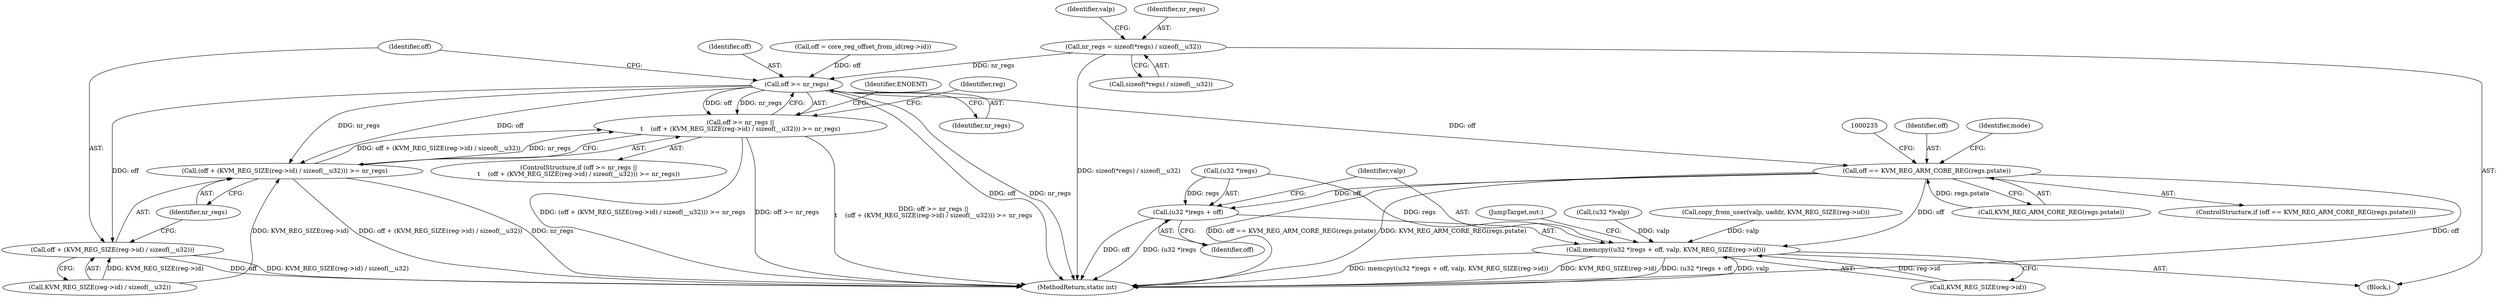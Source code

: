 digraph "0_linux_2a3f93459d689d990b3ecfbe782fec89b97d3279@API" {
"1000121" [label="(Call,nr_regs = sizeof(*regs) / sizeof(__u32))"];
"1000148" [label="(Call,off >= nr_regs)"];
"1000147" [label="(Call,off >= nr_regs ||\n\t    (off + (KVM_REG_SIZE(reg->id) / sizeof(__u32))) >= nr_regs)"];
"1000151" [label="(Call,(off + (KVM_REG_SIZE(reg->id) / sizeof(__u32))) >= nr_regs)"];
"1000152" [label="(Call,off + (KVM_REG_SIZE(reg->id) / sizeof(__u32)))"];
"1000197" [label="(Call,off == KVM_REG_ARM_CORE_REG(regs.pstate))"];
"1000232" [label="(Call,memcpy((u32 *)regs + off, valp, KVM_REG_SIZE(reg->id)))"];
"1000233" [label="(Call,(u32 *)regs + off)"];
"1000209" [label="(Call,(u32 *)valp)"];
"1000161" [label="(Identifier,nr_regs)"];
"1000239" [label="(Call,KVM_REG_SIZE(reg->id))"];
"1000150" [label="(Identifier,nr_regs)"];
"1000123" [label="(Call,sizeof(*regs) / sizeof(__u32))"];
"1000152" [label="(Call,off + (KVM_REG_SIZE(reg->id) / sizeof(__u32)))"];
"1000164" [label="(Identifier,ENOENT)"];
"1000198" [label="(Identifier,off)"];
"1000140" [label="(Call,off = core_reg_offset_from_id(reg->id))"];
"1000234" [label="(Call,(u32 *)regs)"];
"1000183" [label="(Call,copy_from_user(valp, uaddr, KVM_REG_SIZE(reg->id)))"];
"1000197" [label="(Call,off == KVM_REG_ARM_CORE_REG(regs.pstate))"];
"1000199" [label="(Call,KVM_REG_ARM_CORE_REG(regs.pstate))"];
"1000233" [label="(Call,(u32 *)regs + off)"];
"1000146" [label="(ControlStructure,if (off >= nr_regs ||\n\t    (off + (KVM_REG_SIZE(reg->id) / sizeof(__u32))) >= nr_regs))"];
"1000121" [label="(Call,nr_regs = sizeof(*regs) / sizeof(__u32))"];
"1000237" [label="(Identifier,off)"];
"1000206" [label="(Identifier,mode)"];
"1000196" [label="(ControlStructure,if (off == KVM_REG_ARM_CORE_REG(regs.pstate)))"];
"1000148" [label="(Call,off >= nr_regs)"];
"1000149" [label="(Identifier,off)"];
"1000153" [label="(Identifier,off)"];
"1000238" [label="(Identifier,valp)"];
"1000132" [label="(Identifier,valp)"];
"1000232" [label="(Call,memcpy((u32 *)regs + off, valp, KVM_REG_SIZE(reg->id)))"];
"1000243" [label="(JumpTarget,out:)"];
"1000154" [label="(Call,KVM_REG_SIZE(reg->id) / sizeof(__u32))"];
"1000122" [label="(Identifier,nr_regs)"];
"1000246" [label="(MethodReturn,static int)"];
"1000147" [label="(Call,off >= nr_regs ||\n\t    (off + (KVM_REG_SIZE(reg->id) / sizeof(__u32))) >= nr_regs)"];
"1000167" [label="(Identifier,reg)"];
"1000104" [label="(Block,)"];
"1000151" [label="(Call,(off + (KVM_REG_SIZE(reg->id) / sizeof(__u32))) >= nr_regs)"];
"1000121" -> "1000104"  [label="AST: "];
"1000121" -> "1000123"  [label="CFG: "];
"1000122" -> "1000121"  [label="AST: "];
"1000123" -> "1000121"  [label="AST: "];
"1000132" -> "1000121"  [label="CFG: "];
"1000121" -> "1000246"  [label="DDG: sizeof(*regs) / sizeof(__u32)"];
"1000121" -> "1000148"  [label="DDG: nr_regs"];
"1000148" -> "1000147"  [label="AST: "];
"1000148" -> "1000150"  [label="CFG: "];
"1000149" -> "1000148"  [label="AST: "];
"1000150" -> "1000148"  [label="AST: "];
"1000153" -> "1000148"  [label="CFG: "];
"1000147" -> "1000148"  [label="CFG: "];
"1000148" -> "1000246"  [label="DDG: off"];
"1000148" -> "1000246"  [label="DDG: nr_regs"];
"1000148" -> "1000147"  [label="DDG: off"];
"1000148" -> "1000147"  [label="DDG: nr_regs"];
"1000140" -> "1000148"  [label="DDG: off"];
"1000148" -> "1000151"  [label="DDG: off"];
"1000148" -> "1000151"  [label="DDG: nr_regs"];
"1000148" -> "1000152"  [label="DDG: off"];
"1000148" -> "1000197"  [label="DDG: off"];
"1000147" -> "1000146"  [label="AST: "];
"1000147" -> "1000151"  [label="CFG: "];
"1000151" -> "1000147"  [label="AST: "];
"1000164" -> "1000147"  [label="CFG: "];
"1000167" -> "1000147"  [label="CFG: "];
"1000147" -> "1000246"  [label="DDG: (off + (KVM_REG_SIZE(reg->id) / sizeof(__u32))) >= nr_regs"];
"1000147" -> "1000246"  [label="DDG: off >= nr_regs"];
"1000147" -> "1000246"  [label="DDG: off >= nr_regs ||\n\t    (off + (KVM_REG_SIZE(reg->id) / sizeof(__u32))) >= nr_regs"];
"1000151" -> "1000147"  [label="DDG: off + (KVM_REG_SIZE(reg->id) / sizeof(__u32))"];
"1000151" -> "1000147"  [label="DDG: nr_regs"];
"1000151" -> "1000161"  [label="CFG: "];
"1000152" -> "1000151"  [label="AST: "];
"1000161" -> "1000151"  [label="AST: "];
"1000151" -> "1000246"  [label="DDG: off + (KVM_REG_SIZE(reg->id) / sizeof(__u32))"];
"1000151" -> "1000246"  [label="DDG: nr_regs"];
"1000154" -> "1000151"  [label="DDG: KVM_REG_SIZE(reg->id)"];
"1000152" -> "1000154"  [label="CFG: "];
"1000153" -> "1000152"  [label="AST: "];
"1000154" -> "1000152"  [label="AST: "];
"1000161" -> "1000152"  [label="CFG: "];
"1000152" -> "1000246"  [label="DDG: off"];
"1000152" -> "1000246"  [label="DDG: KVM_REG_SIZE(reg->id) / sizeof(__u32)"];
"1000154" -> "1000152"  [label="DDG: KVM_REG_SIZE(reg->id)"];
"1000197" -> "1000196"  [label="AST: "];
"1000197" -> "1000199"  [label="CFG: "];
"1000198" -> "1000197"  [label="AST: "];
"1000199" -> "1000197"  [label="AST: "];
"1000206" -> "1000197"  [label="CFG: "];
"1000235" -> "1000197"  [label="CFG: "];
"1000197" -> "1000246"  [label="DDG: off == KVM_REG_ARM_CORE_REG(regs.pstate)"];
"1000197" -> "1000246"  [label="DDG: KVM_REG_ARM_CORE_REG(regs.pstate)"];
"1000197" -> "1000246"  [label="DDG: off"];
"1000199" -> "1000197"  [label="DDG: regs.pstate"];
"1000197" -> "1000232"  [label="DDG: off"];
"1000197" -> "1000233"  [label="DDG: off"];
"1000232" -> "1000104"  [label="AST: "];
"1000232" -> "1000239"  [label="CFG: "];
"1000233" -> "1000232"  [label="AST: "];
"1000238" -> "1000232"  [label="AST: "];
"1000239" -> "1000232"  [label="AST: "];
"1000243" -> "1000232"  [label="CFG: "];
"1000232" -> "1000246"  [label="DDG: KVM_REG_SIZE(reg->id)"];
"1000232" -> "1000246"  [label="DDG: (u32 *)regs + off"];
"1000232" -> "1000246"  [label="DDG: valp"];
"1000232" -> "1000246"  [label="DDG: memcpy((u32 *)regs + off, valp, KVM_REG_SIZE(reg->id))"];
"1000234" -> "1000232"  [label="DDG: regs"];
"1000183" -> "1000232"  [label="DDG: valp"];
"1000209" -> "1000232"  [label="DDG: valp"];
"1000239" -> "1000232"  [label="DDG: reg->id"];
"1000233" -> "1000237"  [label="CFG: "];
"1000234" -> "1000233"  [label="AST: "];
"1000237" -> "1000233"  [label="AST: "];
"1000238" -> "1000233"  [label="CFG: "];
"1000233" -> "1000246"  [label="DDG: off"];
"1000233" -> "1000246"  [label="DDG: (u32 *)regs"];
"1000234" -> "1000233"  [label="DDG: regs"];
}
